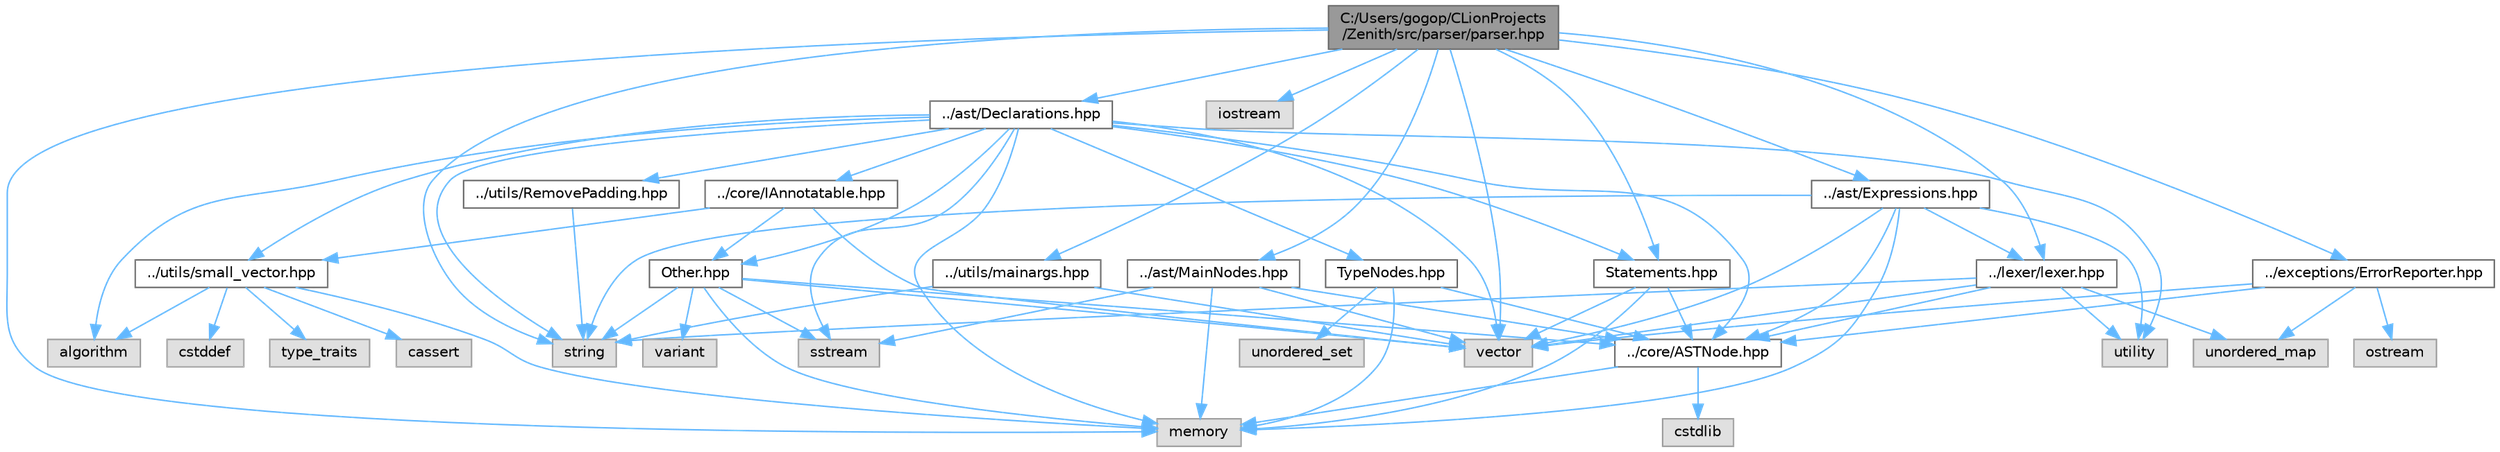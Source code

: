 digraph "C:/Users/gogop/CLionProjects/Zenith/src/parser/parser.hpp"
{
 // LATEX_PDF_SIZE
  bgcolor="transparent";
  edge [fontname=Helvetica,fontsize=10,labelfontname=Helvetica,labelfontsize=10];
  node [fontname=Helvetica,fontsize=10,shape=box,height=0.2,width=0.4];
  Node1 [id="Node000001",label="C:/Users/gogop/CLionProjects\l/Zenith/src/parser/parser.hpp",height=0.2,width=0.4,color="gray40", fillcolor="grey60", style="filled", fontcolor="black",tooltip=" "];
  Node1 -> Node2 [id="edge1_Node000001_Node000002",color="steelblue1",style="solid",tooltip=" "];
  Node2 [id="Node000002",label="memory",height=0.2,width=0.4,color="grey60", fillcolor="#E0E0E0", style="filled",tooltip=" "];
  Node1 -> Node3 [id="edge2_Node000001_Node000003",color="steelblue1",style="solid",tooltip=" "];
  Node3 [id="Node000003",label="vector",height=0.2,width=0.4,color="grey60", fillcolor="#E0E0E0", style="filled",tooltip=" "];
  Node1 -> Node4 [id="edge3_Node000001_Node000004",color="steelblue1",style="solid",tooltip=" "];
  Node4 [id="Node000004",label="string",height=0.2,width=0.4,color="grey60", fillcolor="#E0E0E0", style="filled",tooltip=" "];
  Node1 -> Node5 [id="edge4_Node000001_Node000005",color="steelblue1",style="solid",tooltip=" "];
  Node5 [id="Node000005",label="iostream",height=0.2,width=0.4,color="grey60", fillcolor="#E0E0E0", style="filled",tooltip=" "];
  Node1 -> Node6 [id="edge5_Node000001_Node000006",color="steelblue1",style="solid",tooltip=" "];
  Node6 [id="Node000006",label="../lexer/lexer.hpp",height=0.2,width=0.4,color="grey40", fillcolor="white", style="filled",URL="$lexer_8hpp.html",tooltip=" "];
  Node6 -> Node4 [id="edge6_Node000006_Node000004",color="steelblue1",style="solid",tooltip=" "];
  Node6 -> Node7 [id="edge7_Node000006_Node000007",color="steelblue1",style="solid",tooltip=" "];
  Node7 [id="Node000007",label="utility",height=0.2,width=0.4,color="grey60", fillcolor="#E0E0E0", style="filled",tooltip=" "];
  Node6 -> Node3 [id="edge8_Node000006_Node000003",color="steelblue1",style="solid",tooltip=" "];
  Node6 -> Node8 [id="edge9_Node000006_Node000008",color="steelblue1",style="solid",tooltip=" "];
  Node8 [id="Node000008",label="unordered_map",height=0.2,width=0.4,color="grey60", fillcolor="#E0E0E0", style="filled",tooltip=" "];
  Node6 -> Node9 [id="edge10_Node000006_Node000009",color="steelblue1",style="solid",tooltip=" "];
  Node9 [id="Node000009",label="../core/ASTNode.hpp",height=0.2,width=0.4,color="grey40", fillcolor="white", style="filled",URL="$_a_s_t_node_8hpp.html",tooltip=" "];
  Node9 -> Node10 [id="edge11_Node000009_Node000010",color="steelblue1",style="solid",tooltip=" "];
  Node10 [id="Node000010",label="cstdlib",height=0.2,width=0.4,color="grey60", fillcolor="#E0E0E0", style="filled",tooltip=" "];
  Node9 -> Node2 [id="edge12_Node000009_Node000002",color="steelblue1",style="solid",tooltip=" "];
  Node1 -> Node11 [id="edge13_Node000001_Node000011",color="steelblue1",style="solid",tooltip=" "];
  Node11 [id="Node000011",label="../ast/Declarations.hpp",height=0.2,width=0.4,color="grey40", fillcolor="white", style="filled",URL="$_declarations_8hpp.html",tooltip=" "];
  Node11 -> Node4 [id="edge14_Node000011_Node000004",color="steelblue1",style="solid",tooltip=" "];
  Node11 -> Node7 [id="edge15_Node000011_Node000007",color="steelblue1",style="solid",tooltip=" "];
  Node11 -> Node3 [id="edge16_Node000011_Node000003",color="steelblue1",style="solid",tooltip=" "];
  Node11 -> Node2 [id="edge17_Node000011_Node000002",color="steelblue1",style="solid",tooltip=" "];
  Node11 -> Node12 [id="edge18_Node000011_Node000012",color="steelblue1",style="solid",tooltip=" "];
  Node12 [id="Node000012",label="sstream",height=0.2,width=0.4,color="grey60", fillcolor="#E0E0E0", style="filled",tooltip=" "];
  Node11 -> Node13 [id="edge19_Node000011_Node000013",color="steelblue1",style="solid",tooltip=" "];
  Node13 [id="Node000013",label="algorithm",height=0.2,width=0.4,color="grey60", fillcolor="#E0E0E0", style="filled",tooltip=" "];
  Node11 -> Node9 [id="edge20_Node000011_Node000009",color="steelblue1",style="solid",tooltip=" "];
  Node11 -> Node14 [id="edge21_Node000011_Node000014",color="steelblue1",style="solid",tooltip=" "];
  Node14 [id="Node000014",label="TypeNodes.hpp",height=0.2,width=0.4,color="grey40", fillcolor="white", style="filled",URL="$_type_nodes_8hpp.html",tooltip=" "];
  Node14 -> Node2 [id="edge22_Node000014_Node000002",color="steelblue1",style="solid",tooltip=" "];
  Node14 -> Node15 [id="edge23_Node000014_Node000015",color="steelblue1",style="solid",tooltip=" "];
  Node15 [id="Node000015",label="unordered_set",height=0.2,width=0.4,color="grey60", fillcolor="#E0E0E0", style="filled",tooltip=" "];
  Node14 -> Node9 [id="edge24_Node000014_Node000009",color="steelblue1",style="solid",tooltip=" "];
  Node11 -> Node16 [id="edge25_Node000011_Node000016",color="steelblue1",style="solid",tooltip=" "];
  Node16 [id="Node000016",label="Statements.hpp",height=0.2,width=0.4,color="grey40", fillcolor="white", style="filled",URL="$_statements_8hpp.html",tooltip=" "];
  Node16 -> Node2 [id="edge26_Node000016_Node000002",color="steelblue1",style="solid",tooltip=" "];
  Node16 -> Node3 [id="edge27_Node000016_Node000003",color="steelblue1",style="solid",tooltip=" "];
  Node16 -> Node9 [id="edge28_Node000016_Node000009",color="steelblue1",style="solid",tooltip=" "];
  Node11 -> Node17 [id="edge29_Node000011_Node000017",color="steelblue1",style="solid",tooltip=" "];
  Node17 [id="Node000017",label="Other.hpp",height=0.2,width=0.4,color="grey40", fillcolor="white", style="filled",URL="$_other_8hpp.html",tooltip=" "];
  Node17 -> Node4 [id="edge30_Node000017_Node000004",color="steelblue1",style="solid",tooltip=" "];
  Node17 -> Node2 [id="edge31_Node000017_Node000002",color="steelblue1",style="solid",tooltip=" "];
  Node17 -> Node3 [id="edge32_Node000017_Node000003",color="steelblue1",style="solid",tooltip=" "];
  Node17 -> Node12 [id="edge33_Node000017_Node000012",color="steelblue1",style="solid",tooltip=" "];
  Node17 -> Node18 [id="edge34_Node000017_Node000018",color="steelblue1",style="solid",tooltip=" "];
  Node18 [id="Node000018",label="variant",height=0.2,width=0.4,color="grey60", fillcolor="#E0E0E0", style="filled",tooltip=" "];
  Node17 -> Node9 [id="edge35_Node000017_Node000009",color="steelblue1",style="solid",tooltip=" "];
  Node11 -> Node19 [id="edge36_Node000011_Node000019",color="steelblue1",style="solid",tooltip=" "];
  Node19 [id="Node000019",label="../utils/RemovePadding.hpp",height=0.2,width=0.4,color="grey40", fillcolor="white", style="filled",URL="$_remove_padding_8hpp.html",tooltip=" "];
  Node19 -> Node4 [id="edge37_Node000019_Node000004",color="steelblue1",style="solid",tooltip=" "];
  Node11 -> Node20 [id="edge38_Node000011_Node000020",color="steelblue1",style="solid",tooltip=" "];
  Node20 [id="Node000020",label="../utils/small_vector.hpp",height=0.2,width=0.4,color="grey40", fillcolor="white", style="filled",URL="$small__vector_8hpp.html",tooltip=" "];
  Node20 -> Node13 [id="edge39_Node000020_Node000013",color="steelblue1",style="solid",tooltip=" "];
  Node20 -> Node21 [id="edge40_Node000020_Node000021",color="steelblue1",style="solid",tooltip=" "];
  Node21 [id="Node000021",label="cassert",height=0.2,width=0.4,color="grey60", fillcolor="#E0E0E0", style="filled",tooltip=" "];
  Node20 -> Node22 [id="edge41_Node000020_Node000022",color="steelblue1",style="solid",tooltip=" "];
  Node22 [id="Node000022",label="cstddef",height=0.2,width=0.4,color="grey60", fillcolor="#E0E0E0", style="filled",tooltip=" "];
  Node20 -> Node2 [id="edge42_Node000020_Node000002",color="steelblue1",style="solid",tooltip=" "];
  Node20 -> Node23 [id="edge43_Node000020_Node000023",color="steelblue1",style="solid",tooltip=" "];
  Node23 [id="Node000023",label="type_traits",height=0.2,width=0.4,color="grey60", fillcolor="#E0E0E0", style="filled",tooltip=" "];
  Node11 -> Node24 [id="edge44_Node000011_Node000024",color="steelblue1",style="solid",tooltip=" "];
  Node24 [id="Node000024",label="../core/IAnnotatable.hpp",height=0.2,width=0.4,color="grey40", fillcolor="white", style="filled",URL="$_i_annotatable_8hpp.html",tooltip=" "];
  Node24 -> Node3 [id="edge45_Node000024_Node000003",color="steelblue1",style="solid",tooltip=" "];
  Node24 -> Node17 [id="edge46_Node000024_Node000017",color="steelblue1",style="solid",tooltip=" "];
  Node24 -> Node20 [id="edge47_Node000024_Node000020",color="steelblue1",style="solid",tooltip=" "];
  Node1 -> Node25 [id="edge48_Node000001_Node000025",color="steelblue1",style="solid",tooltip=" "];
  Node25 [id="Node000025",label="../ast/Expressions.hpp",height=0.2,width=0.4,color="grey40", fillcolor="white", style="filled",URL="$_expressions_8hpp.html",tooltip=" "];
  Node25 -> Node4 [id="edge49_Node000025_Node000004",color="steelblue1",style="solid",tooltip=" "];
  Node25 -> Node2 [id="edge50_Node000025_Node000002",color="steelblue1",style="solid",tooltip=" "];
  Node25 -> Node7 [id="edge51_Node000025_Node000007",color="steelblue1",style="solid",tooltip=" "];
  Node25 -> Node3 [id="edge52_Node000025_Node000003",color="steelblue1",style="solid",tooltip=" "];
  Node25 -> Node9 [id="edge53_Node000025_Node000009",color="steelblue1",style="solid",tooltip=" "];
  Node25 -> Node6 [id="edge54_Node000025_Node000006",color="steelblue1",style="solid",tooltip=" "];
  Node1 -> Node16 [id="edge55_Node000001_Node000016",color="steelblue1",style="solid",tooltip=" "];
  Node1 -> Node26 [id="edge56_Node000001_Node000026",color="steelblue1",style="solid",tooltip=" "];
  Node26 [id="Node000026",label="../utils/mainargs.hpp",height=0.2,width=0.4,color="grey40", fillcolor="white", style="filled",URL="$mainargs_8hpp.html",tooltip=" "];
  Node26 -> Node3 [id="edge57_Node000026_Node000003",color="steelblue1",style="solid",tooltip=" "];
  Node26 -> Node4 [id="edge58_Node000026_Node000004",color="steelblue1",style="solid",tooltip=" "];
  Node1 -> Node27 [id="edge59_Node000001_Node000027",color="steelblue1",style="solid",tooltip=" "];
  Node27 [id="Node000027",label="../ast/MainNodes.hpp",height=0.2,width=0.4,color="grey40", fillcolor="white", style="filled",URL="$_main_nodes_8hpp.html",tooltip=" "];
  Node27 -> Node3 [id="edge60_Node000027_Node000003",color="steelblue1",style="solid",tooltip=" "];
  Node27 -> Node2 [id="edge61_Node000027_Node000002",color="steelblue1",style="solid",tooltip=" "];
  Node27 -> Node12 [id="edge62_Node000027_Node000012",color="steelblue1",style="solid",tooltip=" "];
  Node27 -> Node9 [id="edge63_Node000027_Node000009",color="steelblue1",style="solid",tooltip=" "];
  Node1 -> Node28 [id="edge64_Node000001_Node000028",color="steelblue1",style="solid",tooltip=" "];
  Node28 [id="Node000028",label="../exceptions/ErrorReporter.hpp",height=0.2,width=0.4,color="grey40", fillcolor="white", style="filled",URL="$_error_reporter_8hpp.html",tooltip=" "];
  Node28 -> Node29 [id="edge65_Node000028_Node000029",color="steelblue1",style="solid",tooltip=" "];
  Node29 [id="Node000029",label="ostream",height=0.2,width=0.4,color="grey60", fillcolor="#E0E0E0", style="filled",tooltip=" "];
  Node28 -> Node8 [id="edge66_Node000028_Node000008",color="steelblue1",style="solid",tooltip=" "];
  Node28 -> Node3 [id="edge67_Node000028_Node000003",color="steelblue1",style="solid",tooltip=" "];
  Node28 -> Node9 [id="edge68_Node000028_Node000009",color="steelblue1",style="solid",tooltip=" "];
}
